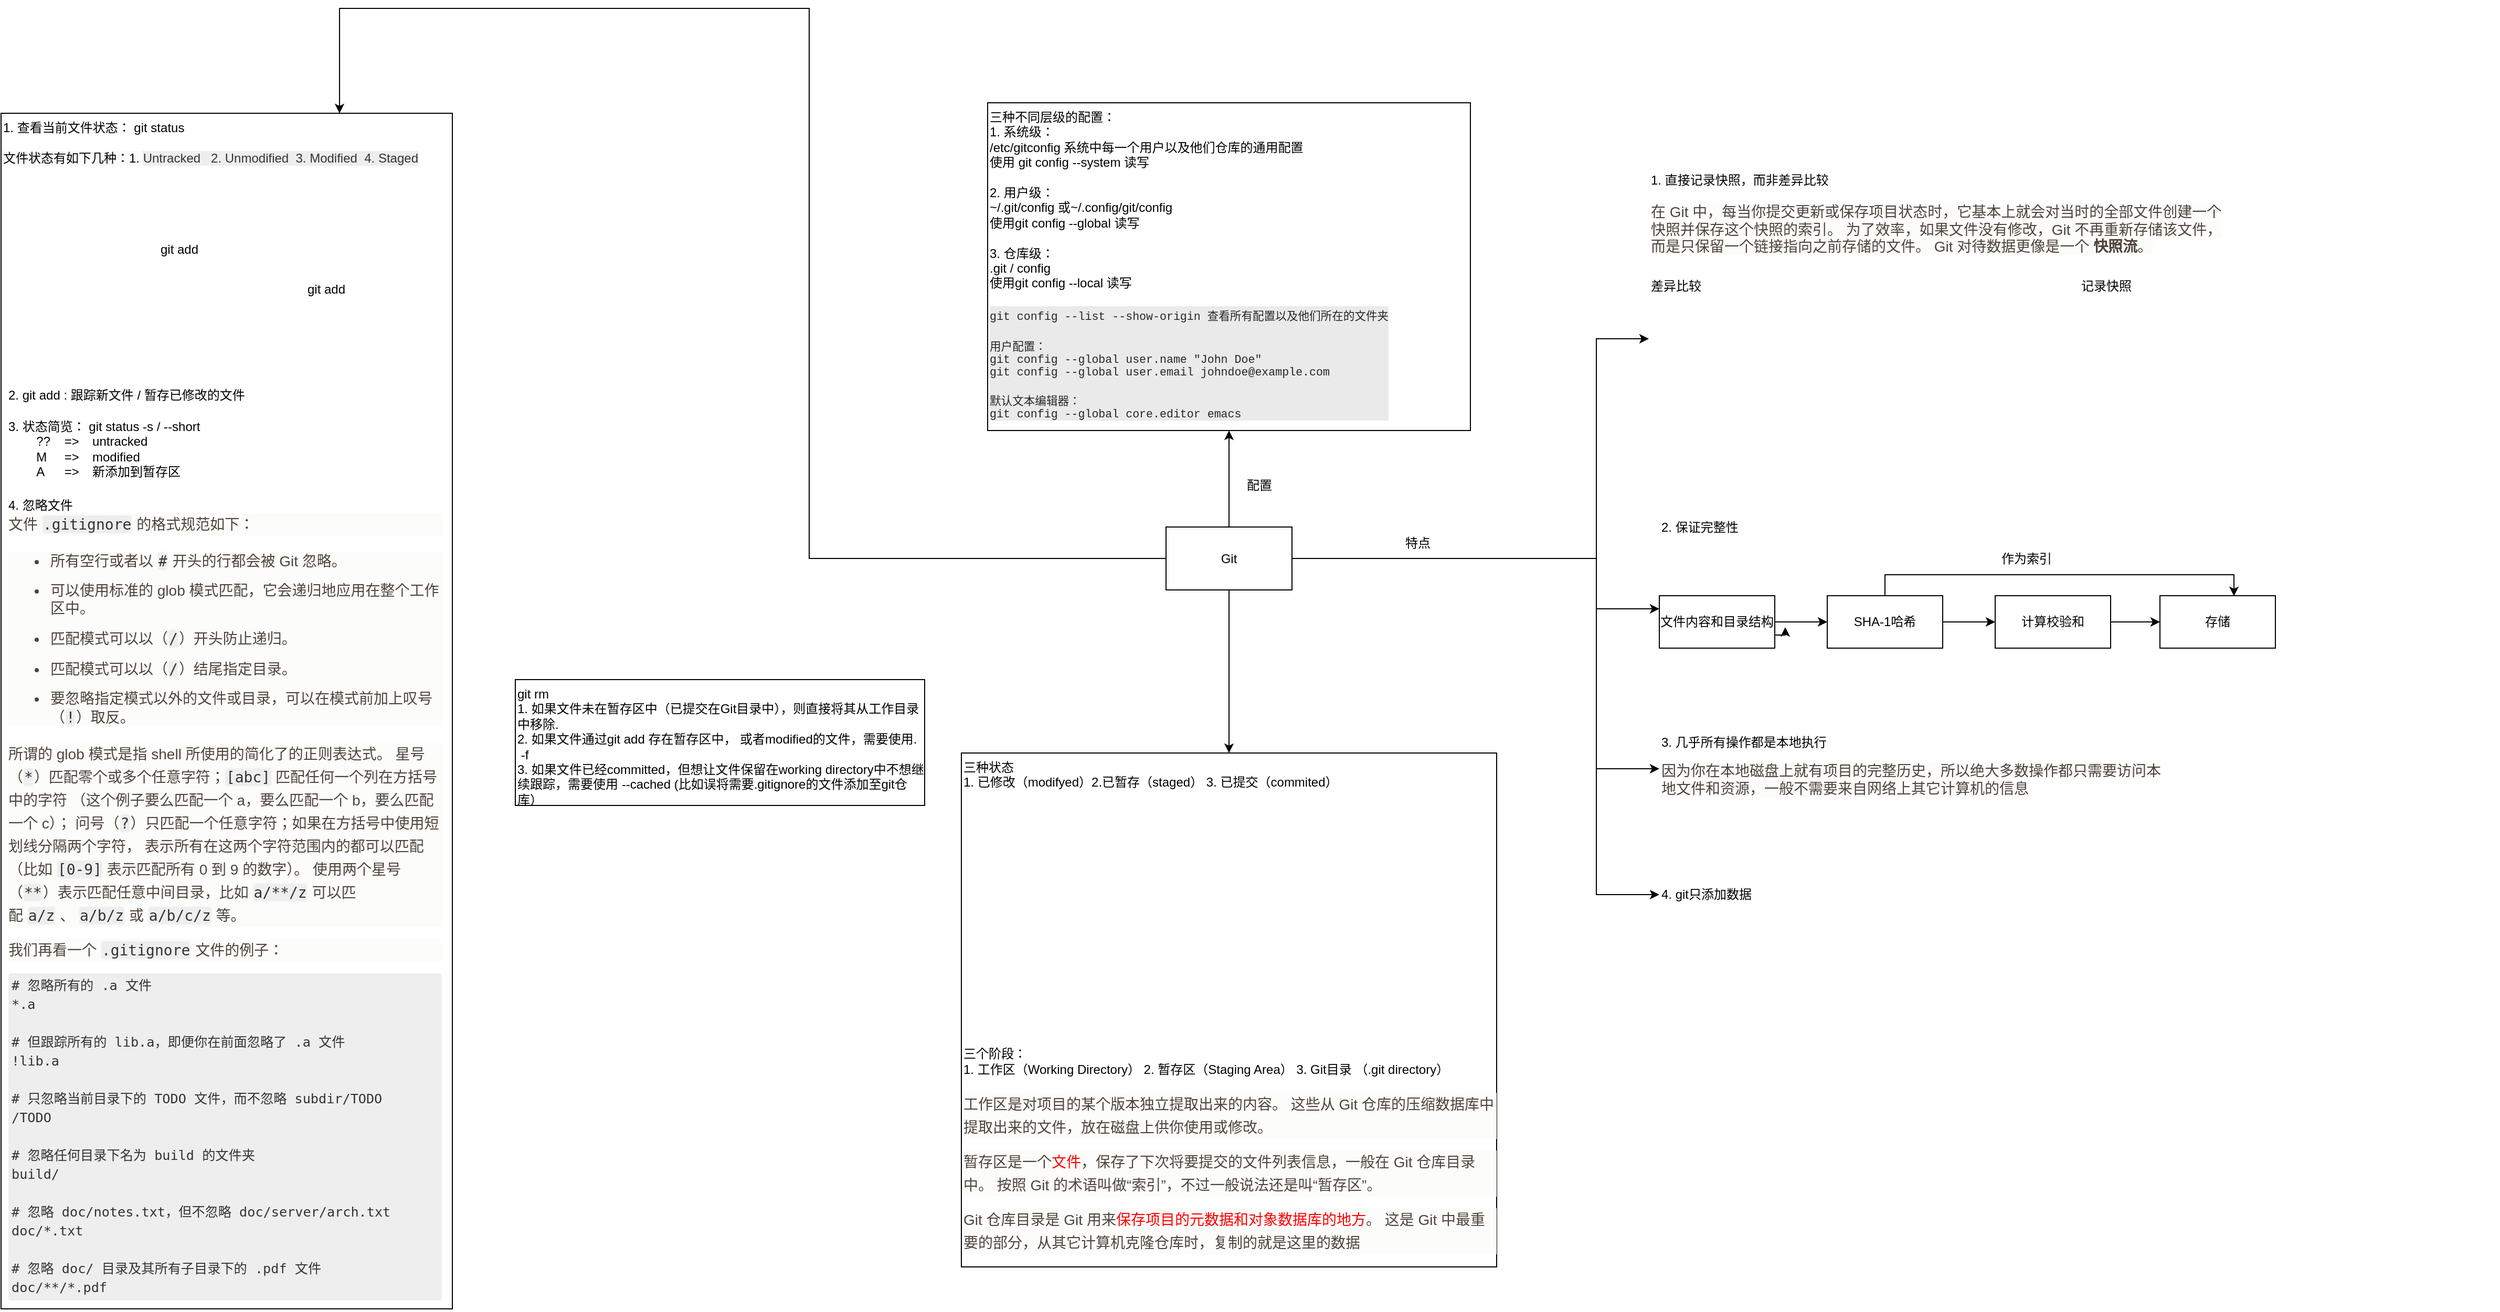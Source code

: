 <mxfile version="24.2.0" type="github">
  <diagram name="第 1 页" id="XfYK5ym5bn-TH3xhJaiv">
    <mxGraphModel dx="2848" dy="1929" grid="1" gridSize="10" guides="1" tooltips="1" connect="1" arrows="1" fold="1" page="1" pageScale="1" pageWidth="827" pageHeight="1169" math="0" shadow="0">
      <root>
        <mxCell id="0" />
        <mxCell id="1" parent="0" />
        <mxCell id="dV2PWm62k9ZfegvU0sN4-32" style="edgeStyle=orthogonalEdgeStyle;rounded=0;orthogonalLoop=1;jettySize=auto;html=1;exitX=1;exitY=0.5;exitDx=0;exitDy=0;entryX=0;entryY=0.25;entryDx=0;entryDy=0;" parent="1" source="dV2PWm62k9ZfegvU0sN4-1" target="dV2PWm62k9ZfegvU0sN4-4" edge="1">
          <mxGeometry relative="1" as="geometry">
            <Array as="points">
              <mxPoint x="20" y="425" />
              <mxPoint x="20" y="215" />
            </Array>
          </mxGeometry>
        </mxCell>
        <mxCell id="dV2PWm62k9ZfegvU0sN4-33" style="edgeStyle=orthogonalEdgeStyle;rounded=0;orthogonalLoop=1;jettySize=auto;html=1;exitX=1;exitY=0.5;exitDx=0;exitDy=0;entryX=0;entryY=0.25;entryDx=0;entryDy=0;" parent="1" source="dV2PWm62k9ZfegvU0sN4-1" target="dV2PWm62k9ZfegvU0sN4-17" edge="1">
          <mxGeometry relative="1" as="geometry">
            <Array as="points">
              <mxPoint x="20" y="425" />
              <mxPoint x="20" y="473" />
            </Array>
          </mxGeometry>
        </mxCell>
        <mxCell id="dV2PWm62k9ZfegvU0sN4-15" value="" style="group" parent="1" vertex="1" connectable="0">
          <mxGeometry x="80" y="585" width="487" height="70" as="geometry" />
        </mxCell>
        <mxCell id="dV2PWm62k9ZfegvU0sN4-13" value="3. 几乎所有操作都是本地执行" style="text;html=1;align=left;verticalAlign=middle;whiteSpace=wrap;rounded=0;" parent="dV2PWm62k9ZfegvU0sN4-15" vertex="1">
          <mxGeometry width="160" height="30" as="geometry" />
        </mxCell>
        <mxCell id="dV2PWm62k9ZfegvU0sN4-14" value="&lt;span style=&quot;color: rgb(78, 68, 60); font-family: sans-serif; font-size: 14px; background-color: rgb(252, 252, 250);&quot;&gt;因为你在本地磁盘上就有项目的完整历史，所以&lt;/span&gt;&lt;span style=&quot;color: rgb(78, 68, 60); font-family: sans-serif; font-size: 14px; background-color: rgb(252, 252, 250);&quot;&gt;绝大多数操作都只需要访问本地文件和资源，一般不需要来自网络上其它计算机的信息&lt;/span&gt;" style="text;html=1;align=left;verticalAlign=middle;whiteSpace=wrap;rounded=0;" parent="dV2PWm62k9ZfegvU0sN4-15" vertex="1">
          <mxGeometry y="30" width="487" height="40" as="geometry" />
        </mxCell>
        <mxCell id="dV2PWm62k9ZfegvU0sN4-34" style="edgeStyle=orthogonalEdgeStyle;rounded=0;orthogonalLoop=1;jettySize=auto;html=1;exitX=1;exitY=0.5;exitDx=0;exitDy=0;entryX=0;entryY=0.25;entryDx=0;entryDy=0;" parent="1" source="dV2PWm62k9ZfegvU0sN4-1" target="dV2PWm62k9ZfegvU0sN4-14" edge="1">
          <mxGeometry relative="1" as="geometry">
            <Array as="points">
              <mxPoint x="20" y="425" />
              <mxPoint x="20" y="625" />
            </Array>
          </mxGeometry>
        </mxCell>
        <mxCell id="dV2PWm62k9ZfegvU0sN4-29" value="4. git只添加数据" style="text;html=1;align=left;verticalAlign=middle;whiteSpace=wrap;rounded=0;" parent="1" vertex="1">
          <mxGeometry x="80" y="730" width="100" height="30" as="geometry" />
        </mxCell>
        <mxCell id="dV2PWm62k9ZfegvU0sN4-35" style="edgeStyle=orthogonalEdgeStyle;rounded=0;orthogonalLoop=1;jettySize=auto;html=1;exitX=1;exitY=0.5;exitDx=0;exitDy=0;entryX=0;entryY=0.5;entryDx=0;entryDy=0;" parent="1" source="dV2PWm62k9ZfegvU0sN4-1" target="dV2PWm62k9ZfegvU0sN4-29" edge="1">
          <mxGeometry relative="1" as="geometry">
            <Array as="points">
              <mxPoint x="20" y="425" />
              <mxPoint x="20" y="745" />
            </Array>
          </mxGeometry>
        </mxCell>
        <mxCell id="dV2PWm62k9ZfegvU0sN4-30" value="" style="group" parent="1" vertex="1" connectable="0">
          <mxGeometry x="80" y="380" width="587" height="130" as="geometry" />
        </mxCell>
        <mxCell id="dV2PWm62k9ZfegvU0sN4-16" value="2. 保证完整性" style="text;html=1;align=left;verticalAlign=middle;whiteSpace=wrap;rounded=0;" parent="dV2PWm62k9ZfegvU0sN4-30" vertex="1">
          <mxGeometry width="80" height="30" as="geometry" />
        </mxCell>
        <mxCell id="dV2PWm62k9ZfegvU0sN4-28" value="" style="group" parent="dV2PWm62k9ZfegvU0sN4-30" vertex="1" connectable="0">
          <mxGeometry y="30" width="587" height="100" as="geometry" />
        </mxCell>
        <mxCell id="dV2PWm62k9ZfegvU0sN4-24" value="" style="group" parent="dV2PWm62k9ZfegvU0sN4-28" vertex="1" connectable="0">
          <mxGeometry y="50" width="587" height="50" as="geometry" />
        </mxCell>
        <mxCell id="dV2PWm62k9ZfegvU0sN4-20" style="edgeStyle=orthogonalEdgeStyle;rounded=0;orthogonalLoop=1;jettySize=auto;html=1;exitX=1;exitY=0.5;exitDx=0;exitDy=0;entryX=0;entryY=0.5;entryDx=0;entryDy=0;" parent="dV2PWm62k9ZfegvU0sN4-24" source="dV2PWm62k9ZfegvU0sN4-17" target="dV2PWm62k9ZfegvU0sN4-18" edge="1">
          <mxGeometry relative="1" as="geometry" />
        </mxCell>
        <mxCell id="dV2PWm62k9ZfegvU0sN4-25" style="edgeStyle=orthogonalEdgeStyle;rounded=0;orthogonalLoop=1;jettySize=auto;html=1;exitX=1;exitY=0.75;exitDx=0;exitDy=0;" parent="dV2PWm62k9ZfegvU0sN4-24" source="dV2PWm62k9ZfegvU0sN4-17" edge="1">
          <mxGeometry relative="1" as="geometry">
            <mxPoint x="120" y="30" as="targetPoint" />
          </mxGeometry>
        </mxCell>
        <mxCell id="dV2PWm62k9ZfegvU0sN4-17" value="文件内容和目录结构" style="rounded=0;whiteSpace=wrap;html=1;" parent="dV2PWm62k9ZfegvU0sN4-24" vertex="1">
          <mxGeometry width="110" height="50" as="geometry" />
        </mxCell>
        <mxCell id="dV2PWm62k9ZfegvU0sN4-21" style="edgeStyle=orthogonalEdgeStyle;rounded=0;orthogonalLoop=1;jettySize=auto;html=1;exitX=1;exitY=0.5;exitDx=0;exitDy=0;" parent="dV2PWm62k9ZfegvU0sN4-24" source="dV2PWm62k9ZfegvU0sN4-18" target="dV2PWm62k9ZfegvU0sN4-19" edge="1">
          <mxGeometry relative="1" as="geometry" />
        </mxCell>
        <mxCell id="dV2PWm62k9ZfegvU0sN4-18" value="SHA-1哈希" style="rounded=0;whiteSpace=wrap;html=1;" parent="dV2PWm62k9ZfegvU0sN4-24" vertex="1">
          <mxGeometry x="160" width="110" height="50" as="geometry" />
        </mxCell>
        <mxCell id="dV2PWm62k9ZfegvU0sN4-23" style="edgeStyle=orthogonalEdgeStyle;rounded=0;orthogonalLoop=1;jettySize=auto;html=1;exitX=1;exitY=0.5;exitDx=0;exitDy=0;entryX=0;entryY=0.5;entryDx=0;entryDy=0;" parent="dV2PWm62k9ZfegvU0sN4-24" source="dV2PWm62k9ZfegvU0sN4-19" target="dV2PWm62k9ZfegvU0sN4-22" edge="1">
          <mxGeometry relative="1" as="geometry" />
        </mxCell>
        <mxCell id="dV2PWm62k9ZfegvU0sN4-19" value="计算校验和" style="rounded=0;whiteSpace=wrap;html=1;" parent="dV2PWm62k9ZfegvU0sN4-24" vertex="1">
          <mxGeometry x="320" width="110" height="50" as="geometry" />
        </mxCell>
        <mxCell id="dV2PWm62k9ZfegvU0sN4-22" value="存储" style="rounded=0;whiteSpace=wrap;html=1;" parent="dV2PWm62k9ZfegvU0sN4-24" vertex="1">
          <mxGeometry x="477" width="110" height="50" as="geometry" />
        </mxCell>
        <mxCell id="dV2PWm62k9ZfegvU0sN4-26" style="edgeStyle=orthogonalEdgeStyle;rounded=0;orthogonalLoop=1;jettySize=auto;html=1;exitX=0.5;exitY=0;exitDx=0;exitDy=0;entryX=0.641;entryY=0.007;entryDx=0;entryDy=0;entryPerimeter=0;" parent="dV2PWm62k9ZfegvU0sN4-24" source="dV2PWm62k9ZfegvU0sN4-18" target="dV2PWm62k9ZfegvU0sN4-22" edge="1">
          <mxGeometry relative="1" as="geometry" />
        </mxCell>
        <mxCell id="dV2PWm62k9ZfegvU0sN4-27" value="作为索引" style="text;html=1;align=center;verticalAlign=middle;whiteSpace=wrap;rounded=0;" parent="dV2PWm62k9ZfegvU0sN4-28" vertex="1">
          <mxGeometry x="320" width="60" height="30" as="geometry" />
        </mxCell>
        <mxCell id="dV2PWm62k9ZfegvU0sN4-39" style="edgeStyle=orthogonalEdgeStyle;rounded=0;orthogonalLoop=1;jettySize=auto;html=1;exitX=0.5;exitY=1;exitDx=0;exitDy=0;" parent="1" source="dV2PWm62k9ZfegvU0sN4-1" target="dV2PWm62k9ZfegvU0sN4-37" edge="1">
          <mxGeometry relative="1" as="geometry" />
        </mxCell>
        <mxCell id="dV2PWm62k9ZfegvU0sN4-31" value="" style="group" parent="1" vertex="1" connectable="0">
          <mxGeometry x="70" y="50" width="810" height="285" as="geometry" />
        </mxCell>
        <mxCell id="dV2PWm62k9ZfegvU0sN4-2" value="1. 直接记录快照，而非差异比较&lt;div&gt;&lt;br&gt;&lt;/div&gt;&lt;div&gt;&lt;span style=&quot;color: rgb(78, 68, 60); font-family: sans-serif; font-size: 14px; background-color: rgb(252, 252, 250);&quot;&gt;在 Git 中，每当你提交更新或保存项目状态时，它基本上就会对当时的全部文件创建一个快照并保存这个快照的索引。 为了效率，如果文件没有修改，Git 不再重新存储该文件，而是只保留一个链接指向之前存储的文件。 Git 对待数据更像是一个&amp;nbsp;&lt;/span&gt;&lt;strong style=&quot;box-sizing: border-box; color: rgb(78, 68, 60); font-family: sans-serif; font-size: 14px; background-color: rgb(252, 252, 250);&quot;&gt;快照流&lt;/strong&gt;&lt;span style=&quot;color: rgb(78, 68, 60); font-family: sans-serif; font-size: 14px; background-color: rgb(252, 252, 250);&quot;&gt;。&lt;/span&gt;&lt;br&gt;&lt;/div&gt;" style="text;html=1;align=left;verticalAlign=top;whiteSpace=wrap;rounded=0;" parent="dV2PWm62k9ZfegvU0sN4-31" vertex="1">
          <mxGeometry width="550" height="100" as="geometry" />
        </mxCell>
        <mxCell id="dV2PWm62k9ZfegvU0sN4-6" value="" style="group" parent="dV2PWm62k9ZfegvU0sN4-31" vertex="1" connectable="0">
          <mxGeometry y="100" width="361.29" height="185" as="geometry" />
        </mxCell>
        <mxCell id="dV2PWm62k9ZfegvU0sN4-4" value="" style="shape=image;verticalLabelPosition=bottom;labelBackgroundColor=default;verticalAlign=top;aspect=fixed;imageAspect=0;image=https://git-scm.com/book/en/v2/images/deltas.png;" parent="dV2PWm62k9ZfegvU0sN4-6" vertex="1">
          <mxGeometry y="30" width="361.29" height="140" as="geometry" />
        </mxCell>
        <mxCell id="dV2PWm62k9ZfegvU0sN4-5" value="差异比较" style="text;html=1;align=left;verticalAlign=middle;whiteSpace=wrap;rounded=0;" parent="dV2PWm62k9ZfegvU0sN4-6" vertex="1">
          <mxGeometry width="52.5" height="30" as="geometry" />
        </mxCell>
        <mxCell id="dV2PWm62k9ZfegvU0sN4-12" value="" style="group" parent="dV2PWm62k9ZfegvU0sN4-31" vertex="1" connectable="0">
          <mxGeometry x="410" y="100" width="400" height="182.5" as="geometry" />
        </mxCell>
        <mxCell id="dV2PWm62k9ZfegvU0sN4-9" value="" style="shape=image;verticalLabelPosition=bottom;labelBackgroundColor=default;verticalAlign=top;aspect=fixed;imageAspect=0;image=https://git-scm.com/book/en/v2/images/snapshots.png;" parent="dV2PWm62k9ZfegvU0sN4-12" vertex="1">
          <mxGeometry y="30" width="400" height="152.5" as="geometry" />
        </mxCell>
        <mxCell id="dV2PWm62k9ZfegvU0sN4-11" value="记录快照" style="text;html=1;align=left;verticalAlign=middle;whiteSpace=wrap;rounded=0;" parent="dV2PWm62k9ZfegvU0sN4-12" vertex="1">
          <mxGeometry width="60" height="30" as="geometry" />
        </mxCell>
        <mxCell id="dV2PWm62k9ZfegvU0sN4-40" style="edgeStyle=orthogonalEdgeStyle;rounded=0;orthogonalLoop=1;jettySize=auto;html=1;exitX=0.5;exitY=0;exitDx=0;exitDy=0;entryX=0.5;entryY=1;entryDx=0;entryDy=0;" parent="1" source="dV2PWm62k9ZfegvU0sN4-1" target="dV2PWm62k9ZfegvU0sN4-42" edge="1">
          <mxGeometry relative="1" as="geometry">
            <mxPoint x="-330" y="260" as="targetPoint" />
          </mxGeometry>
        </mxCell>
        <mxCell id="dV2PWm62k9ZfegvU0sN4-36" value="特点" style="text;html=1;align=center;verticalAlign=middle;whiteSpace=wrap;rounded=0;" parent="1" vertex="1">
          <mxGeometry x="-180" y="394.5" width="60" height="30" as="geometry" />
        </mxCell>
        <mxCell id="dV2PWm62k9ZfegvU0sN4-52" style="edgeStyle=orthogonalEdgeStyle;rounded=0;orthogonalLoop=1;jettySize=auto;html=1;exitX=0;exitY=0.5;exitDx=0;exitDy=0;entryX=0.75;entryY=0;entryDx=0;entryDy=0;" parent="1" source="dV2PWm62k9ZfegvU0sN4-1" target="dV2PWm62k9ZfegvU0sN4-45" edge="1">
          <mxGeometry relative="1" as="geometry">
            <Array as="points">
              <mxPoint x="-730" y="425" />
              <mxPoint x="-730" y="-100" />
              <mxPoint x="-1177" y="-100" />
            </Array>
          </mxGeometry>
        </mxCell>
        <mxCell id="dV2PWm62k9ZfegvU0sN4-1" value="Git" style="rounded=0;whiteSpace=wrap;html=1;" parent="1" vertex="1">
          <mxGeometry x="-390" y="394.5" width="120" height="60" as="geometry" />
        </mxCell>
        <mxCell id="dV2PWm62k9ZfegvU0sN4-37" value="三种状态&lt;div&gt;1. 已修改（modifyed）2.&lt;span style=&quot;background-color: initial;&quot;&gt;已暂存（staged）&lt;/span&gt;&lt;span style=&quot;background-color: initial;&quot;&gt;&amp;nbsp;3.&amp;nbsp;&lt;/span&gt;&lt;span style=&quot;background-color: initial;&quot;&gt;已提交（commited）&lt;/span&gt;&lt;/div&gt;&lt;div&gt;&lt;span style=&quot;background-color: initial;&quot;&gt;&lt;br&gt;&lt;/span&gt;&lt;/div&gt;&lt;div&gt;&lt;span style=&quot;background-color: initial;&quot;&gt;&lt;br&gt;&lt;/span&gt;&lt;/div&gt;&lt;div&gt;&lt;span style=&quot;background-color: initial;&quot;&gt;&lt;br&gt;&lt;/span&gt;&lt;/div&gt;&lt;div&gt;&lt;span style=&quot;background-color: initial;&quot;&gt;&lt;br&gt;&lt;/span&gt;&lt;/div&gt;&lt;div&gt;&lt;span style=&quot;background-color: initial;&quot;&gt;&lt;br&gt;&lt;/span&gt;&lt;/div&gt;&lt;div&gt;&lt;span style=&quot;background-color: initial;&quot;&gt;&lt;br&gt;&lt;/span&gt;&lt;/div&gt;&lt;div&gt;&lt;span style=&quot;background-color: initial;&quot;&gt;&lt;br&gt;&lt;/span&gt;&lt;/div&gt;&lt;div&gt;&lt;span style=&quot;background-color: initial;&quot;&gt;&lt;br&gt;&lt;/span&gt;&lt;/div&gt;&lt;div&gt;&lt;span style=&quot;background-color: initial;&quot;&gt;&lt;br&gt;&lt;/span&gt;&lt;/div&gt;&lt;div&gt;&lt;span style=&quot;background-color: initial;&quot;&gt;&lt;br&gt;&lt;/span&gt;&lt;/div&gt;&lt;div&gt;&lt;span style=&quot;background-color: initial;&quot;&gt;&lt;br&gt;&lt;/span&gt;&lt;/div&gt;&lt;div&gt;&lt;span style=&quot;background-color: initial;&quot;&gt;&lt;br&gt;&lt;/span&gt;&lt;/div&gt;&lt;div&gt;&lt;span style=&quot;background-color: initial;&quot;&gt;&lt;br&gt;&lt;/span&gt;&lt;/div&gt;&lt;div&gt;&lt;span style=&quot;background-color: initial;&quot;&gt;&lt;br&gt;&lt;/span&gt;&lt;/div&gt;&lt;div&gt;&lt;span style=&quot;background-color: initial;&quot;&gt;&lt;br&gt;&lt;/span&gt;&lt;/div&gt;&lt;div&gt;&lt;span style=&quot;background-color: initial;&quot;&gt;&lt;br&gt;&lt;/span&gt;&lt;/div&gt;&lt;div&gt;&lt;span style=&quot;background-color: initial;&quot;&gt;&lt;br&gt;&lt;/span&gt;&lt;/div&gt;&lt;div&gt;&lt;span style=&quot;background-color: initial;&quot;&gt;三个阶段：&lt;/span&gt;&lt;/div&gt;&lt;div&gt;&lt;span style=&quot;background-color: initial;&quot;&gt;1. 工作区（Working Directory） 2. 暂存区（Staging Area） 3. Git目录 （.git directory）&lt;/span&gt;&lt;/div&gt;&lt;div&gt;&lt;span style=&quot;background-color: initial;&quot;&gt;&lt;br&gt;&lt;/span&gt;&lt;/div&gt;&lt;div&gt;&lt;div style=&quot;box-sizing: border-box; color: rgb(78, 68, 60); font-family: Adelle, &amp;quot;Roboto Slab&amp;quot;, &amp;quot;DejaVu Serif&amp;quot;, Georgia, &amp;quot;Times New Roman&amp;quot;, sans-serif; font-size: 14px; background-color: rgb(252, 252, 250);&quot; class=&quot;paragraph&quot;&gt;&lt;p style=&quot;margin: 0px 0px 11px; line-height: 22px; box-sizing: border-box; font-family: sans-serif;&quot;&gt;工作区是对项目的某个版本独立提取出来的内容。 这些从 Git 仓库的压缩数据库中提取出来的文件，放在磁盘上供你使用或修改。&lt;/p&gt;&lt;/div&gt;&lt;div style=&quot;box-sizing: border-box; font-family: Adelle, &amp;quot;Roboto Slab&amp;quot;, &amp;quot;DejaVu Serif&amp;quot;, Georgia, &amp;quot;Times New Roman&amp;quot;, sans-serif; font-size: 14px; background-color: rgb(252, 252, 250);&quot; class=&quot;paragraph&quot;&gt;&lt;p style=&quot;margin: 0px 0px 11px; line-height: 22px; box-sizing: border-box; font-family: sans-serif;&quot;&gt;&lt;font color=&quot;#4e443c&quot;&gt;暂存区是一个&lt;/font&gt;&lt;font color=&quot;#ff0000&quot;&gt;文件&lt;/font&gt;&lt;font color=&quot;#4e443c&quot;&gt;，保存了下次将要提交的文件列表信息，一般在 Git 仓库目录中。 按照 Git 的术语叫做“索引”，不过一般说法还是叫“暂存区”。&lt;/font&gt;&lt;/p&gt;&lt;/div&gt;&lt;div style=&quot;box-sizing: border-box; font-family: Adelle, &amp;quot;Roboto Slab&amp;quot;, &amp;quot;DejaVu Serif&amp;quot;, Georgia, &amp;quot;Times New Roman&amp;quot;, sans-serif; font-size: 14px; background-color: rgb(252, 252, 250);&quot; class=&quot;paragraph&quot;&gt;&lt;p style=&quot;margin: 0px 0px 11px; line-height: 22px; box-sizing: border-box; font-family: sans-serif;&quot;&gt;&lt;font color=&quot;#4e443c&quot;&gt;Git 仓库目录是 Git 用来&lt;/font&gt;&lt;font color=&quot;#ff0000&quot;&gt;保存项目的元数据和对象数据库的地方&lt;/font&gt;&lt;font color=&quot;#4e443c&quot;&gt;。 这是 Git 中最重要的部分，从其它计算机克隆仓库时，复制的就是这里的数据&lt;/font&gt;&lt;/p&gt;&lt;/div&gt;&lt;/div&gt;" style="rounded=0;whiteSpace=wrap;html=1;align=left;verticalAlign=top;" parent="1" vertex="1">
          <mxGeometry x="-585" y="610" width="510" height="490" as="geometry" />
        </mxCell>
        <mxCell id="dV2PWm62k9ZfegvU0sN4-38" value="" style="shape=image;verticalLabelPosition=bottom;labelBackgroundColor=default;verticalAlign=top;aspect=fixed;imageAspect=0;image=https://git-scm.com/book/en/v2/images/areas.png;" parent="1" vertex="1">
          <mxGeometry x="-480" y="655" width="390" height="214.99" as="geometry" />
        </mxCell>
        <mxCell id="dV2PWm62k9ZfegvU0sN4-41" value="配置" style="text;html=1;align=left;verticalAlign=middle;whiteSpace=wrap;rounded=0;" parent="1" vertex="1">
          <mxGeometry x="-315" y="340" width="60" height="30" as="geometry" />
        </mxCell>
        <mxCell id="dV2PWm62k9ZfegvU0sN4-42" value="三种不同层级的配置：&lt;div&gt;&lt;div&gt;1. 系统级：&lt;/div&gt;&lt;div&gt;/etc/gitconfig 系统中每一个用户以及他们仓库的通用配置&lt;/div&gt;&lt;div&gt;使用 git config --system 读写&lt;/div&gt;&lt;div&gt;&lt;br&gt;&lt;/div&gt;&lt;div&gt;2. 用户级：&lt;/div&gt;&lt;div&gt;~/.git/config 或~/.config/git/config&amp;nbsp;&lt;/div&gt;&lt;div&gt;使用git config --global 读写&lt;/div&gt;&lt;/div&gt;&lt;div&gt;&lt;br&gt;&lt;/div&gt;&lt;div&gt;3. 仓库级：&lt;/div&gt;&lt;div&gt;.git / config&lt;/div&gt;&lt;div&gt;使用git config --local 读写&lt;/div&gt;&lt;div&gt;&lt;br&gt;&lt;/div&gt;&lt;div&gt;&lt;p style=&quot;margin: 0px; font-variant-numeric: normal; font-variant-east-asian: normal; font-variant-alternates: normal; font-kerning: auto; font-optical-sizing: auto; font-feature-settings: normal; font-variation-settings: normal; font-variant-position: normal; font-stretch: normal; font-size: 10.8px; line-height: normal; font-family: Courier; color: rgb(38, 38, 38); -webkit-text-stroke-color: rgb(38, 38, 38); background-color: rgb(234, 234, 234);&quot; class=&quot;p1&quot;&gt;&lt;span style=&quot;font-kerning: none;&quot; class=&quot;s1&quot;&gt;git config --list --show-origin &lt;/span&gt;&lt;span style=&quot;font-variant-numeric: normal; font-variant-east-asian: normal; font-variant-alternates: normal; font-variant-position: normal; font-optical-sizing: auto; font-feature-settings: normal; font-variation-settings: normal; font-stretch: normal; line-height: normal; font-family: &amp;quot;PingFang SC&amp;quot;; font-kerning: none;&quot; class=&quot;s2&quot;&gt;查看所有配置以及他们所在的文件夹&lt;/span&gt;&lt;/p&gt;&lt;p style=&quot;margin: 0px; font-variant-numeric: normal; font-variant-east-asian: normal; font-variant-alternates: normal; font-kerning: auto; font-optical-sizing: auto; font-feature-settings: normal; font-variation-settings: normal; font-variant-position: normal; font-stretch: normal; font-size: 10.8px; line-height: normal; font-family: Courier; color: rgb(38, 38, 38); -webkit-text-stroke-color: rgb(38, 38, 38); background-color: rgb(234, 234, 234); min-height: 13px;&quot; class=&quot;p2&quot;&gt;&lt;span style=&quot;font-kerning: none;&quot; class=&quot;s1&quot;&gt;&amp;nbsp;&lt;/span&gt;&lt;/p&gt;&lt;p style=&quot;margin: 0px; font-variant-numeric: normal; font-variant-east-asian: normal; font-variant-alternates: normal; font-kerning: auto; font-optical-sizing: auto; font-feature-settings: normal; font-variation-settings: normal; font-variant-position: normal; font-stretch: normal; font-size: 10.8px; line-height: normal; font-family: &amp;quot;PingFang SC&amp;quot;; color: rgb(38, 38, 38); -webkit-text-stroke-color: rgb(38, 38, 38); background-color: rgb(234, 234, 234);&quot; class=&quot;p3&quot;&gt;&lt;span style=&quot;font-kerning: none;&quot; class=&quot;s1&quot;&gt;用户配置：&lt;/span&gt;&lt;/p&gt;&lt;p style=&quot;margin: 0px; font-variant-numeric: normal; font-variant-east-asian: normal; font-variant-alternates: normal; font-kerning: auto; font-optical-sizing: auto; font-feature-settings: normal; font-variation-settings: normal; font-variant-position: normal; font-stretch: normal; font-size: 10.8px; line-height: normal; font-family: Courier; color: rgb(38, 38, 38); -webkit-text-stroke-color: rgb(38, 38, 38); background-color: rgb(234, 234, 234);&quot; class=&quot;p4&quot;&gt;&lt;span style=&quot;font-kerning: none;&quot; class=&quot;s1&quot;&gt;git config --global user.name &quot;John Doe&quot;&lt;/span&gt;&lt;/p&gt;&lt;p style=&quot;margin: 0px; font-variant-numeric: normal; font-variant-east-asian: normal; font-variant-alternates: normal; font-kerning: auto; font-optical-sizing: auto; font-feature-settings: normal; font-variation-settings: normal; font-variant-position: normal; font-stretch: normal; font-size: 10.8px; line-height: normal; font-family: Courier; color: rgb(38, 38, 38); -webkit-text-stroke-color: rgb(38, 38, 38); background-color: rgb(234, 234, 234);&quot; class=&quot;p4&quot;&gt;&lt;span style=&quot;font-kerning: none;&quot; class=&quot;s1&quot;&gt;git config --global user.email johndoe@example.com&lt;/span&gt;&lt;/p&gt;&lt;p style=&quot;margin: 0px; font-variant-numeric: normal; font-variant-east-asian: normal; font-variant-alternates: normal; font-kerning: auto; font-optical-sizing: auto; font-feature-settings: normal; font-variation-settings: normal; font-variant-position: normal; font-stretch: normal; font-size: 10.8px; line-height: normal; font-family: Courier; color: rgb(38, 38, 38); -webkit-text-stroke-color: rgb(38, 38, 38); background-color: rgb(234, 234, 234);&quot; class=&quot;p4&quot;&gt;&lt;span style=&quot;font-kerning: none;&quot; class=&quot;s1&quot;&gt;&lt;br&gt;&lt;/span&gt;&lt;/p&gt;&lt;p style=&quot;margin: 0px; font-variant-numeric: normal; font-variant-east-asian: normal; font-variant-alternates: normal; font-kerning: auto; font-optical-sizing: auto; font-feature-settings: normal; font-variation-settings: normal; font-variant-position: normal; font-stretch: normal; font-size: 10.8px; line-height: normal; font-family: Courier; color: rgb(38, 38, 38); -webkit-text-stroke-color: rgb(38, 38, 38); background-color: rgb(234, 234, 234);&quot; class=&quot;p4&quot;&gt;&lt;span style=&quot;font-kerning: none;&quot; class=&quot;s1&quot;&gt;默认文本编辑器：&lt;/span&gt;&lt;/p&gt;&lt;p style=&quot;margin: 0px; font-variant-numeric: normal; font-variant-east-asian: normal; font-variant-alternates: normal; font-kerning: auto; font-optical-sizing: auto; font-feature-settings: normal; font-variation-settings: normal; font-variant-position: normal; font-stretch: normal; font-size: 10.8px; line-height: normal; font-family: Courier; color: rgb(38, 38, 38); -webkit-text-stroke-color: rgb(38, 38, 38); background-color: rgb(234, 234, 234);&quot; class=&quot;p4&quot;&gt;&lt;span style=&quot;font-kerning: none;&quot; class=&quot;s1&quot;&gt;&lt;/span&gt;&lt;/p&gt;&lt;p style=&quot;margin: 0px; font-variant-numeric: normal; font-variant-east-asian: normal; font-variant-alternates: normal; font-kerning: auto; font-optical-sizing: auto; font-feature-settings: normal; font-variation-settings: normal; font-variant-position: normal; font-stretch: normal; font-size: 10.8px; line-height: normal; font-family: Courier; color: rgb(38, 38, 38); -webkit-text-stroke-color: rgb(38, 38, 38); background-color: rgb(234, 234, 234);&quot; class=&quot;p1&quot;&gt;&lt;span style=&quot;font-kerning: none;&quot; class=&quot;s1&quot;&gt;git config --global core.editor emacs&lt;/span&gt;&lt;/p&gt;&lt;/div&gt;" style="rounded=0;whiteSpace=wrap;html=1;align=left;verticalAlign=top;" parent="1" vertex="1">
          <mxGeometry x="-560" y="-10" width="460" height="312.5" as="geometry" />
        </mxCell>
        <mxCell id="dV2PWm62k9ZfegvU0sN4-49" value="" style="group" parent="1" vertex="1" connectable="0">
          <mxGeometry x="-1500" width="430" height="1140" as="geometry" />
        </mxCell>
        <mxCell id="dV2PWm62k9ZfegvU0sN4-45" value="1. 查看当前文件状态： git status&lt;div&gt;&lt;br&gt;&lt;div&gt;&lt;span style=&quot;font-size: 1em; background-color: rgb(251, 251, 251);&quot;&gt;文件状态有如下几种：1.&amp;nbsp;&lt;/span&gt;&lt;span style=&quot;background-color: rgb(238, 238, 238); color: rgb(51, 51, 51);&quot;&gt;Untracked&amp;nbsp; &amp;nbsp;2. Unmodified&amp;nbsp; 3. Modified&amp;nbsp; 4. Staged&lt;/span&gt;&lt;/div&gt;&lt;div&gt;&lt;br&gt;&lt;/div&gt;&lt;/div&gt;" style="rounded=0;whiteSpace=wrap;html=1;align=left;verticalAlign=top;" parent="dV2PWm62k9ZfegvU0sN4-49" vertex="1">
          <mxGeometry width="430" height="1140" as="geometry" />
        </mxCell>
        <mxCell id="dV2PWm62k9ZfegvU0sN4-43" value="" style="shape=image;verticalLabelPosition=top;labelBackgroundColor=default;verticalAlign=bottom;aspect=fixed;imageAspect=0;image=https://git-scm.com/book/en/v2/images/lifecycle.png;labelPosition=center;align=center;" parent="dV2PWm62k9ZfegvU0sN4-49" vertex="1">
          <mxGeometry x="5" y="75" width="420" height="173.26" as="geometry" />
        </mxCell>
        <mxCell id="dV2PWm62k9ZfegvU0sN4-46" value="2. git add : 跟踪新文件 / 暂存已修改的文件" style="text;html=1;align=left;verticalAlign=top;whiteSpace=wrap;rounded=0;" parent="dV2PWm62k9ZfegvU0sN4-49" vertex="1">
          <mxGeometry x="5" y="255" width="365" height="30" as="geometry" />
        </mxCell>
        <mxCell id="dV2PWm62k9ZfegvU0sN4-47" value="git add" style="text;html=1;align=center;verticalAlign=middle;whiteSpace=wrap;rounded=0;" parent="dV2PWm62k9ZfegvU0sN4-49" vertex="1">
          <mxGeometry x="140" y="115" width="60" height="30" as="geometry" />
        </mxCell>
        <mxCell id="dV2PWm62k9ZfegvU0sN4-48" value="git add" style="text;html=1;align=center;verticalAlign=middle;whiteSpace=wrap;rounded=0;" parent="dV2PWm62k9ZfegvU0sN4-49" vertex="1">
          <mxGeometry x="280" y="152.5" width="60" height="30" as="geometry" />
        </mxCell>
        <mxCell id="dV2PWm62k9ZfegvU0sN4-50" value="3. 状态简览： git status -s / --short&lt;div&gt;&lt;span style=&quot;white-space: pre;&quot;&gt;&#x9;&lt;/span&gt;??&lt;span style=&quot;white-space: pre;&quot;&gt;&#x9;&lt;/span&gt;=&amp;gt;&lt;span style=&quot;white-space: pre;&quot;&gt;&#x9;&lt;/span&gt;untracked&lt;/div&gt;&lt;div&gt;&lt;span style=&quot;white-space: pre;&quot;&gt;&#x9;&lt;/span&gt;M &lt;span style=&quot;white-space: pre;&quot;&gt;&#x9;&lt;/span&gt;=&amp;gt;&lt;span style=&quot;white-space: pre;&quot;&gt;&#x9;&lt;/span&gt;modified&lt;/div&gt;&lt;div&gt;&lt;span style=&quot;white-space: pre;&quot;&gt;&#x9;&lt;/span&gt;A&lt;span style=&quot;white-space: pre;&quot;&gt;&#x9;&lt;/span&gt;=&amp;gt;&lt;span style=&quot;white-space: pre;&quot;&gt;&#x9;&lt;/span&gt;新添加到暂存区&lt;br&gt;&lt;/div&gt;" style="text;html=1;align=left;verticalAlign=top;whiteSpace=wrap;rounded=0;" parent="dV2PWm62k9ZfegvU0sN4-49" vertex="1">
          <mxGeometry x="5" y="285" width="385" height="65" as="geometry" />
        </mxCell>
        <mxCell id="dV2PWm62k9ZfegvU0sN4-51" value="4. 忽略文件&lt;div&gt;&lt;div style=&quot;box-sizing: border-box; color: rgb(78, 68, 60); font-family: Adelle, &amp;quot;Roboto Slab&amp;quot;, &amp;quot;DejaVu Serif&amp;quot;, Georgia, &amp;quot;Times New Roman&amp;quot;, sans-serif; font-size: 14px; background-color: rgb(252, 252, 250);&quot; class=&quot;paragraph&quot;&gt;&lt;p style=&quot;margin: 0px 0px 11px; line-height: 22px; box-sizing: border-box; font-family: sans-serif;&quot;&gt;文件&amp;nbsp;&lt;code style=&quot;font-size: 1em; border-radius: 3px; display: inline; padding: 0px; margin-bottom: 1em; overflow: auto; line-height: 18px; color: rgb(51, 51, 51); background: rgb(238, 238, 238); border: 1px solid rgb(245, 245, 245); box-sizing: border-box;&quot;&gt;.gitignore&lt;/code&gt;&amp;nbsp;的格式规范如下：&lt;/p&gt;&lt;/div&gt;&lt;div style=&quot;box-sizing: border-box; color: rgb(78, 68, 60); font-family: Adelle, &amp;quot;Roboto Slab&amp;quot;, &amp;quot;DejaVu Serif&amp;quot;, Georgia, &amp;quot;Times New Roman&amp;quot;, sans-serif; font-size: 14px; background-color: rgb(252, 252, 250);&quot; class=&quot;ulist&quot;&gt;&lt;ul style=&quot;padding: 0px; margin: 15px 0px 15px 40px; list-style-position: initial; list-style-image: initial; box-sizing: border-box;&quot;&gt;&lt;li style=&quot;line-height: 16.8px; box-sizing: border-box; margin-top: 5px; font-family: sans-serif; font-size: 1em;&quot;&gt;&lt;p style=&quot;margin: 5px 0px 11px; font-size: 1em; line-height: 16.8px; box-sizing: border-box;&quot;&gt;所有空行或者以&amp;nbsp;&lt;code style=&quot;font-size: 1em; border-radius: 3px; display: inline; padding: 0px; margin-bottom: 1em; overflow: auto; line-height: 18px; color: rgb(51, 51, 51); background: rgb(238, 238, 238); border: 1px solid rgb(245, 245, 245); box-sizing: border-box;&quot;&gt;#&lt;/code&gt;&amp;nbsp;开头的行都会被 Git 忽略。&lt;/p&gt;&lt;/li&gt;&lt;li style=&quot;line-height: 16.8px; box-sizing: border-box; margin-top: 5px; font-family: sans-serif; font-size: 1em;&quot;&gt;&lt;p style=&quot;margin: 5px 0px 11px; font-size: 1em; line-height: 16.8px; box-sizing: border-box;&quot;&gt;可以使用标准的 glob 模式匹配，它会递归地应用在整个工作区中。&lt;/p&gt;&lt;/li&gt;&lt;li style=&quot;line-height: 16.8px; box-sizing: border-box; margin-top: 5px; font-family: sans-serif; font-size: 1em;&quot;&gt;&lt;p style=&quot;margin: 5px 0px 11px; font-size: 1em; line-height: 16.8px; box-sizing: border-box;&quot;&gt;匹配模式可以以（&lt;code style=&quot;font-size: 1em; border-radius: 3px; display: inline; padding: 0px; margin-bottom: 1em; overflow: auto; line-height: 18px; color: rgb(51, 51, 51); background: rgb(238, 238, 238); border: 1px solid rgb(245, 245, 245); box-sizing: border-box;&quot;&gt;/&lt;/code&gt;）开头防止递归。&lt;/p&gt;&lt;/li&gt;&lt;li style=&quot;line-height: 16.8px; box-sizing: border-box; margin-top: 5px; font-family: sans-serif; font-size: 1em;&quot;&gt;&lt;p style=&quot;margin: 5px 0px 11px; font-size: 1em; line-height: 16.8px; box-sizing: border-box;&quot;&gt;匹配模式可以以（&lt;code style=&quot;font-size: 1em; border-radius: 3px; display: inline; padding: 0px; margin-bottom: 1em; overflow: auto; line-height: 18px; color: rgb(51, 51, 51); background: rgb(238, 238, 238); border: 1px solid rgb(245, 245, 245); box-sizing: border-box;&quot;&gt;/&lt;/code&gt;）结尾指定目录。&lt;/p&gt;&lt;/li&gt;&lt;li style=&quot;line-height: 16.8px; box-sizing: border-box; margin-top: 5px; font-family: sans-serif; font-size: 1em;&quot;&gt;&lt;p style=&quot;margin: 5px 0px 11px; font-size: 1em; line-height: 16.8px; box-sizing: border-box;&quot;&gt;要忽略指定模式以外的文件或目录，可以在模式前加上叹号（&lt;code style=&quot;font-size: 1em; border-radius: 3px; display: inline; padding: 0px; margin-bottom: 1em; overflow: auto; line-height: 18px; color: rgb(51, 51, 51); background: rgb(238, 238, 238); border: 1px solid rgb(245, 245, 245); box-sizing: border-box;&quot;&gt;!&lt;/code&gt;）取反。&lt;/p&gt;&lt;/li&gt;&lt;/ul&gt;&lt;/div&gt;&lt;div style=&quot;box-sizing: border-box; color: rgb(78, 68, 60); font-family: Adelle, &amp;quot;Roboto Slab&amp;quot;, &amp;quot;DejaVu Serif&amp;quot;, Georgia, &amp;quot;Times New Roman&amp;quot;, sans-serif; font-size: 14px; background-color: rgb(252, 252, 250);&quot; class=&quot;paragraph&quot;&gt;&lt;p style=&quot;margin: 0px 0px 11px; line-height: 22px; box-sizing: border-box; font-family: sans-serif;&quot;&gt;所谓的 glob 模式是指 shell 所使用的简化了的正则表达式。 星号（&lt;code style=&quot;font-size: 1em; border-radius: 3px; display: inline; padding: 0px; margin-bottom: 1em; overflow: auto; line-height: 18px; color: rgb(51, 51, 51); background: rgb(238, 238, 238); border: 1px solid rgb(245, 245, 245); box-sizing: border-box;&quot;&gt;*&lt;/code&gt;）匹配零个或多个任意字符；&lt;code style=&quot;font-size: 1em; border-radius: 3px; display: inline; padding: 0px; margin-bottom: 1em; overflow: auto; line-height: 18px; color: rgb(51, 51, 51); background: rgb(238, 238, 238); border: 1px solid rgb(245, 245, 245); box-sizing: border-box;&quot;&gt;[abc]&lt;/code&gt;&amp;nbsp;匹配任何一个列在方括号中的字符 （这个例子要么匹配一个 a，要么匹配一个 b，要么匹配一个 c）； 问号（&lt;code style=&quot;font-size: 1em; border-radius: 3px; display: inline; padding: 0px; margin-bottom: 1em; overflow: auto; line-height: 18px; color: rgb(51, 51, 51); background: rgb(238, 238, 238); border: 1px solid rgb(245, 245, 245); box-sizing: border-box;&quot;&gt;?&lt;/code&gt;）只匹配一个任意字符；如果在方括号中使用短划线分隔两个字符， 表示所有在这两个字符范围内的都可以匹配（比如&amp;nbsp;&lt;code style=&quot;font-size: 1em; border-radius: 3px; display: inline; padding: 0px; margin-bottom: 1em; overflow: auto; line-height: 18px; color: rgb(51, 51, 51); background: rgb(238, 238, 238); border: 1px solid rgb(245, 245, 245); box-sizing: border-box;&quot;&gt;[0-9]&lt;/code&gt;&amp;nbsp;表示匹配所有 0 到 9 的数字）。 使用两个星号（&lt;code style=&quot;font-size: 1em; border-radius: 3px; display: inline; padding: 0px; margin-bottom: 1em; overflow: auto; line-height: 18px; color: rgb(51, 51, 51); background: rgb(238, 238, 238); border: 1px solid rgb(245, 245, 245); box-sizing: border-box;&quot;&gt;**&lt;/code&gt;）表示匹配任意中间目录，比如&amp;nbsp;&lt;code style=&quot;font-size: 1em; border-radius: 3px; display: inline; padding: 0px; margin-bottom: 1em; overflow: auto; line-height: 18px; color: rgb(51, 51, 51); background: rgb(238, 238, 238); border: 1px solid rgb(245, 245, 245); box-sizing: border-box;&quot;&gt;a/**/z&lt;/code&gt;&amp;nbsp;可以匹配&amp;nbsp;&lt;code style=&quot;font-size: 1em; border-radius: 3px; display: inline; padding: 0px; margin-bottom: 1em; overflow: auto; line-height: 18px; color: rgb(51, 51, 51); background: rgb(238, 238, 238); border: 1px solid rgb(245, 245, 245); box-sizing: border-box;&quot;&gt;a/z&lt;/code&gt;&amp;nbsp;、&amp;nbsp;&lt;code style=&quot;font-size: 1em; border-radius: 3px; display: inline; padding: 0px; margin-bottom: 1em; overflow: auto; line-height: 18px; color: rgb(51, 51, 51); background: rgb(238, 238, 238); border: 1px solid rgb(245, 245, 245); box-sizing: border-box;&quot;&gt;a/b/z&lt;/code&gt;&amp;nbsp;或&amp;nbsp;&lt;code style=&quot;font-size: 1em; border-radius: 3px; display: inline; padding: 0px; margin-bottom: 1em; overflow: auto; line-height: 18px; color: rgb(51, 51, 51); background: rgb(238, 238, 238); border: 1px solid rgb(245, 245, 245); box-sizing: border-box;&quot;&gt;a/b/c/z&lt;/code&gt;&amp;nbsp;等。&lt;/p&gt;&lt;/div&gt;&lt;div style=&quot;box-sizing: border-box; color: rgb(78, 68, 60); font-family: Adelle, &amp;quot;Roboto Slab&amp;quot;, &amp;quot;DejaVu Serif&amp;quot;, Georgia, &amp;quot;Times New Roman&amp;quot;, sans-serif; font-size: 14px; background-color: rgb(252, 252, 250);&quot; class=&quot;paragraph&quot;&gt;&lt;p style=&quot;margin: 0px 0px 11px; line-height: 22px; box-sizing: border-box; font-family: sans-serif;&quot;&gt;我们再看一个&amp;nbsp;&lt;code style=&quot;font-size: 1em; border-radius: 3px; display: inline; padding: 0px; margin-bottom: 1em; overflow: auto; line-height: 18px; color: rgb(51, 51, 51); background: rgb(238, 238, 238); border: 1px solid rgb(245, 245, 245); box-sizing: border-box;&quot;&gt;.gitignore&lt;/code&gt;&amp;nbsp;文件的例子：&lt;/p&gt;&lt;/div&gt;&lt;div style=&quot;box-sizing: border-box; color: rgb(78, 68, 60); font-family: Adelle, &amp;quot;Roboto Slab&amp;quot;, &amp;quot;DejaVu Serif&amp;quot;, Georgia, &amp;quot;Times New Roman&amp;quot;, sans-serif; font-size: 14px; background-color: rgb(252, 252, 250);&quot; class=&quot;listingblock&quot;&gt;&lt;div style=&quot;box-sizing: border-box;&quot; class=&quot;content&quot;&gt;&lt;pre style=&quot;overflow: auto; font-size: 0.9em; background: rgb(238, 238, 238); border: 1px solid rgb(239, 238, 230); border-radius: 3px; color: rgb(51, 51, 51); line-height: 15.12px; margin-top: 10px; margin-bottom: 10px; padding: 2px; box-sizing: border-box;&quot; class=&quot;highlight&quot;&gt;&lt;code style=&quot;font-size: 1em; border-radius: 3px; display: inline; padding: 0px; margin-bottom: 1em; overflow: auto; line-height: 18px; background-image: initial; background-position: initial; background-size: initial; background-repeat: initial; background-attachment: initial; background-origin: initial; background-clip: initial; border: 0px; box-sizing: border-box;&quot;&gt;# 忽略所有的 .a 文件&lt;br/&gt;*.a&lt;br/&gt;&lt;br/&gt;# 但跟踪所有的 lib.a，即便你在前面忽略了 .a 文件&lt;br/&gt;!lib.a&lt;br/&gt;&lt;br/&gt;# 只忽略当前目录下的 TODO 文件，而不忽略 subdir/TODO&lt;br/&gt;/TODO&lt;br/&gt;&lt;br/&gt;# 忽略任何目录下名为 build 的文件夹&lt;br/&gt;build/&lt;br/&gt;&lt;br/&gt;# 忽略 doc/notes.txt，但不忽略 doc/server/arch.txt&lt;br/&gt;doc/*.txt&lt;br/&gt;&lt;br/&gt;# 忽略 doc/ 目录及其所有子目录下的 .pdf 文件&lt;br/&gt;doc/**/*.pdf&lt;/code&gt;&lt;/pre&gt;&lt;/div&gt;&lt;/div&gt;&lt;/div&gt;" style="text;html=1;align=left;verticalAlign=top;whiteSpace=wrap;rounded=0;" parent="dV2PWm62k9ZfegvU0sN4-49" vertex="1">
          <mxGeometry x="5" y="360" width="415" height="780" as="geometry" />
        </mxCell>
        <mxCell id="JTIGpUZwzbgT8kkITcIQ-1" value="git rm&lt;div&gt;1. 如果文件未在暂存区中（已提交在Git目录中），则直接将其从工作目录中移除.&lt;/div&gt;&lt;div&gt;2. 如果文件通过git add 存在暂存区中， 或者modified的文件，需要使用.&amp;nbsp; &amp;nbsp;-f&lt;/div&gt;&lt;div&gt;3. 如果文件已经committed，但想让文件保留在working directory中不想继续跟踪，需要使用 --cached (比如误将需要.gitignore的文件添加至git仓库）&lt;/div&gt;" style="rounded=0;whiteSpace=wrap;html=1;align=left;verticalAlign=top;" vertex="1" parent="1">
          <mxGeometry x="-1010" y="540" width="390" height="120" as="geometry" />
        </mxCell>
      </root>
    </mxGraphModel>
  </diagram>
</mxfile>
